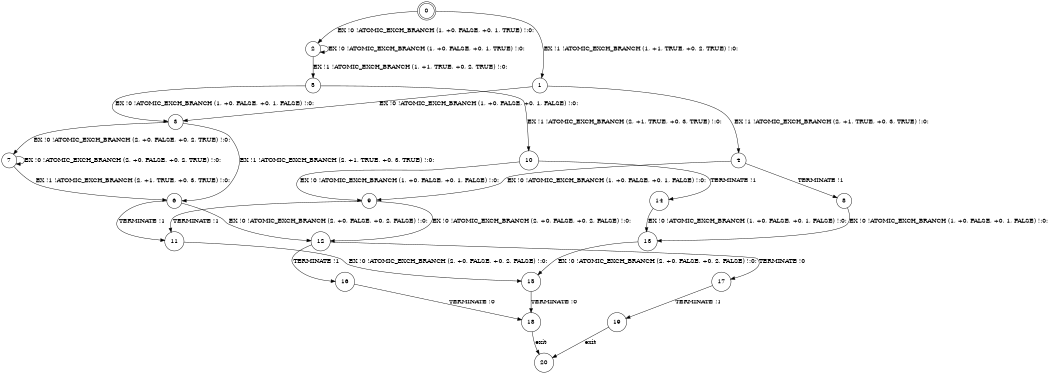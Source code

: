 digraph BCG {
size = "7, 10.5";
center = TRUE;
node [shape = circle];
0 [peripheries = 2];
0 -> 1 [label = "EX !1 !ATOMIC_EXCH_BRANCH (1, +1, TRUE, +0, 2, TRUE) !:0:"];
0 -> 2 [label = "EX !0 !ATOMIC_EXCH_BRANCH (1, +0, FALSE, +0, 1, TRUE) !:0:"];
1 -> 3 [label = "EX !0 !ATOMIC_EXCH_BRANCH (1, +0, FALSE, +0, 1, FALSE) !:0:"];
1 -> 4 [label = "EX !1 !ATOMIC_EXCH_BRANCH (2, +1, TRUE, +0, 3, TRUE) !:0:"];
2 -> 5 [label = "EX !1 !ATOMIC_EXCH_BRANCH (1, +1, TRUE, +0, 2, TRUE) !:0:"];
2 -> 2 [label = "EX !0 !ATOMIC_EXCH_BRANCH (1, +0, FALSE, +0, 1, TRUE) !:0:"];
3 -> 6 [label = "EX !1 !ATOMIC_EXCH_BRANCH (2, +1, TRUE, +0, 3, TRUE) !:0:"];
3 -> 7 [label = "EX !0 !ATOMIC_EXCH_BRANCH (2, +0, FALSE, +0, 2, TRUE) !:0:"];
4 -> 8 [label = "TERMINATE !1"];
4 -> 9 [label = "EX !0 !ATOMIC_EXCH_BRANCH (1, +0, FALSE, +0, 1, FALSE) !:0:"];
5 -> 10 [label = "EX !1 !ATOMIC_EXCH_BRANCH (2, +1, TRUE, +0, 3, TRUE) !:0:"];
5 -> 3 [label = "EX !0 !ATOMIC_EXCH_BRANCH (1, +0, FALSE, +0, 1, FALSE) !:0:"];
6 -> 11 [label = "TERMINATE !1"];
6 -> 12 [label = "EX !0 !ATOMIC_EXCH_BRANCH (2, +0, FALSE, +0, 2, FALSE) !:0:"];
7 -> 6 [label = "EX !1 !ATOMIC_EXCH_BRANCH (2, +1, TRUE, +0, 3, TRUE) !:0:"];
7 -> 7 [label = "EX !0 !ATOMIC_EXCH_BRANCH (2, +0, FALSE, +0, 2, TRUE) !:0:"];
8 -> 13 [label = "EX !0 !ATOMIC_EXCH_BRANCH (1, +0, FALSE, +0, 1, FALSE) !:0:"];
9 -> 11 [label = "TERMINATE !1"];
9 -> 12 [label = "EX !0 !ATOMIC_EXCH_BRANCH (2, +0, FALSE, +0, 2, FALSE) !:0:"];
10 -> 14 [label = "TERMINATE !1"];
10 -> 9 [label = "EX !0 !ATOMIC_EXCH_BRANCH (1, +0, FALSE, +0, 1, FALSE) !:0:"];
11 -> 15 [label = "EX !0 !ATOMIC_EXCH_BRANCH (2, +0, FALSE, +0, 2, FALSE) !:0:"];
12 -> 16 [label = "TERMINATE !1"];
12 -> 17 [label = "TERMINATE !0"];
13 -> 15 [label = "EX !0 !ATOMIC_EXCH_BRANCH (2, +0, FALSE, +0, 2, FALSE) !:0:"];
14 -> 13 [label = "EX !0 !ATOMIC_EXCH_BRANCH (1, +0, FALSE, +0, 1, FALSE) !:0:"];
15 -> 18 [label = "TERMINATE !0"];
16 -> 18 [label = "TERMINATE !0"];
17 -> 19 [label = "TERMINATE !1"];
18 -> 20 [label = "exit"];
19 -> 20 [label = "exit"];
}
